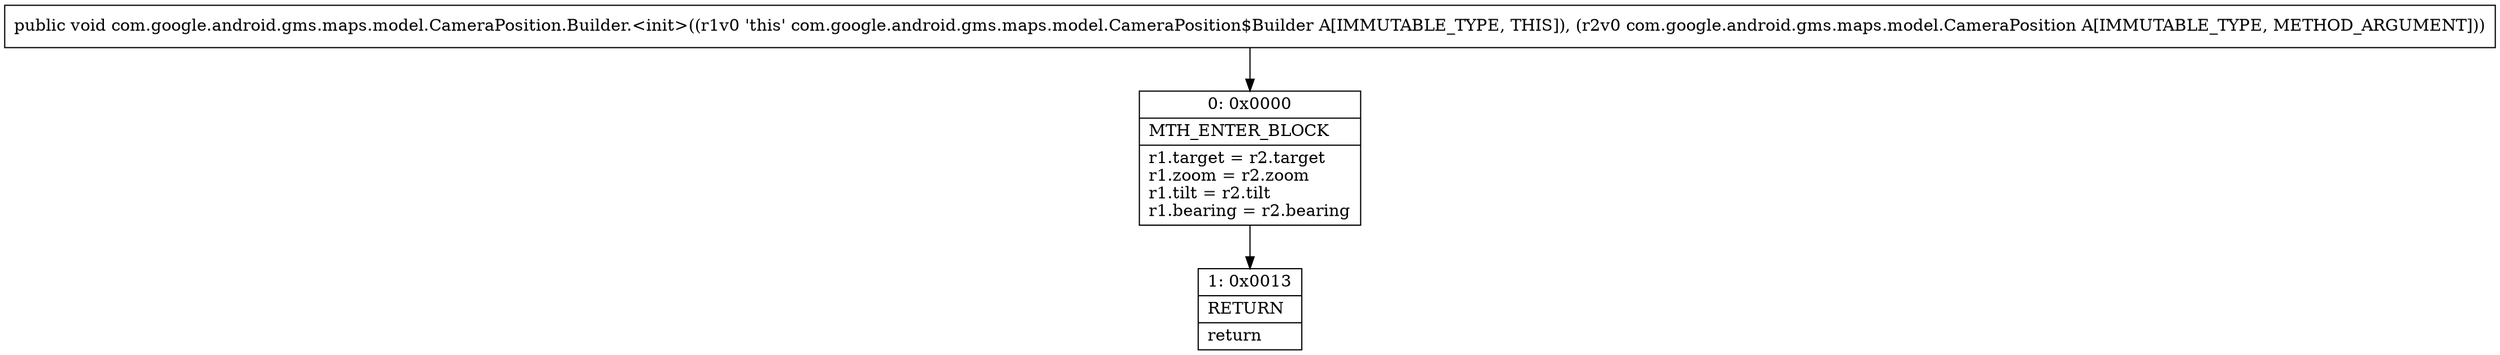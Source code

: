 digraph "CFG forcom.google.android.gms.maps.model.CameraPosition.Builder.\<init\>(Lcom\/google\/android\/gms\/maps\/model\/CameraPosition;)V" {
Node_0 [shape=record,label="{0\:\ 0x0000|MTH_ENTER_BLOCK\l|r1.target = r2.target\lr1.zoom = r2.zoom\lr1.tilt = r2.tilt\lr1.bearing = r2.bearing\l}"];
Node_1 [shape=record,label="{1\:\ 0x0013|RETURN\l|return\l}"];
MethodNode[shape=record,label="{public void com.google.android.gms.maps.model.CameraPosition.Builder.\<init\>((r1v0 'this' com.google.android.gms.maps.model.CameraPosition$Builder A[IMMUTABLE_TYPE, THIS]), (r2v0 com.google.android.gms.maps.model.CameraPosition A[IMMUTABLE_TYPE, METHOD_ARGUMENT])) }"];
MethodNode -> Node_0;
Node_0 -> Node_1;
}


